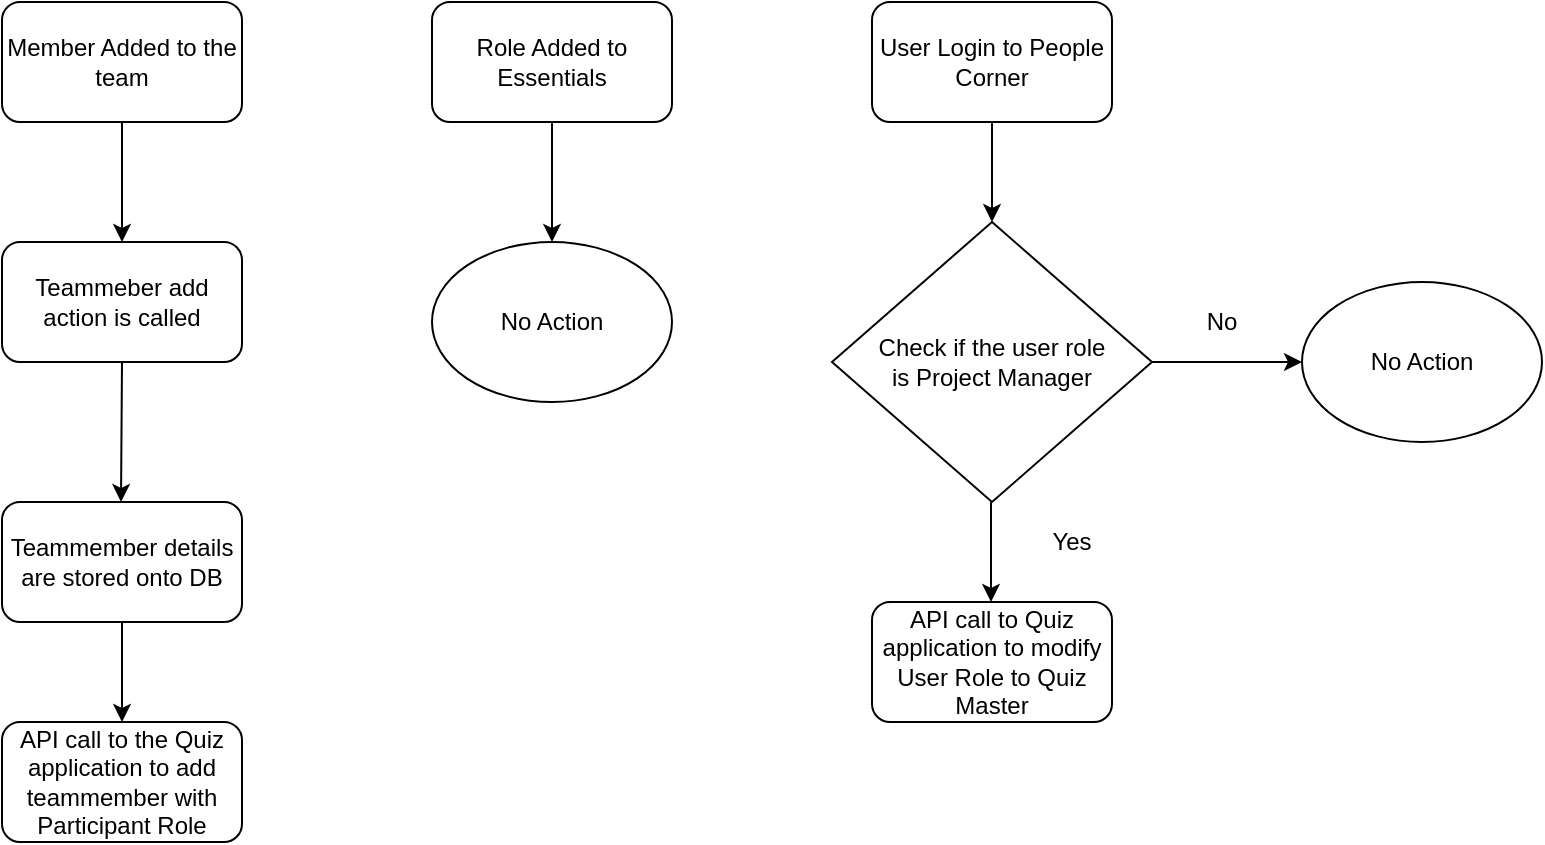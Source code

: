 <mxfile version="13.10.8" type="github">
  <diagram id="bydNWzBqJsdvSHLZY_Mn" name="Page-1">
    <mxGraphModel dx="946" dy="548" grid="1" gridSize="10" guides="1" tooltips="1" connect="1" arrows="1" fold="1" page="1" pageScale="1" pageWidth="850" pageHeight="1100" math="0" shadow="0">
      <root>
        <mxCell id="0" />
        <mxCell id="1" parent="0" />
        <mxCell id="p5vcVFJf6dW_eCdCW8jx-1" value="Role Added to Essentials" style="rounded=1;whiteSpace=wrap;html=1;" vertex="1" parent="1">
          <mxGeometry x="245" y="10" width="120" height="60" as="geometry" />
        </mxCell>
        <mxCell id="p5vcVFJf6dW_eCdCW8jx-2" value="Member Added to the team" style="rounded=1;whiteSpace=wrap;html=1;" vertex="1" parent="1">
          <mxGeometry x="30" y="10" width="120" height="60" as="geometry" />
        </mxCell>
        <mxCell id="p5vcVFJf6dW_eCdCW8jx-3" value="Teammeber add action is called" style="rounded=1;whiteSpace=wrap;html=1;" vertex="1" parent="1">
          <mxGeometry x="30" y="130" width="120" height="60" as="geometry" />
        </mxCell>
        <mxCell id="p5vcVFJf6dW_eCdCW8jx-4" value="Teammember details are stored onto DB " style="rounded=1;whiteSpace=wrap;html=1;" vertex="1" parent="1">
          <mxGeometry x="30" y="260" width="120" height="60" as="geometry" />
        </mxCell>
        <mxCell id="p5vcVFJf6dW_eCdCW8jx-5" value="API call to the Quiz application to add teammember with Participant Role" style="rounded=1;whiteSpace=wrap;html=1;" vertex="1" parent="1">
          <mxGeometry x="30" y="370" width="120" height="60" as="geometry" />
        </mxCell>
        <mxCell id="p5vcVFJf6dW_eCdCW8jx-6" value="No Action" style="ellipse;whiteSpace=wrap;html=1;" vertex="1" parent="1">
          <mxGeometry x="245" y="130" width="120" height="80" as="geometry" />
        </mxCell>
        <mxCell id="p5vcVFJf6dW_eCdCW8jx-7" value="User Login to People Corner" style="rounded=1;whiteSpace=wrap;html=1;" vertex="1" parent="1">
          <mxGeometry x="465" y="10" width="120" height="60" as="geometry" />
        </mxCell>
        <mxCell id="p5vcVFJf6dW_eCdCW8jx-9" value="&lt;div&gt;Check if the user role&lt;/div&gt;&lt;div&gt; is Project Manager&lt;br&gt;&lt;/div&gt;" style="rhombus;whiteSpace=wrap;html=1;" vertex="1" parent="1">
          <mxGeometry x="445" y="120" width="160" height="140" as="geometry" />
        </mxCell>
        <mxCell id="p5vcVFJf6dW_eCdCW8jx-10" value="API call to Quiz application to modify User Role to Quiz Master" style="rounded=1;whiteSpace=wrap;html=1;" vertex="1" parent="1">
          <mxGeometry x="465" y="310" width="120" height="60" as="geometry" />
        </mxCell>
        <mxCell id="p5vcVFJf6dW_eCdCW8jx-11" value="" style="endArrow=classic;html=1;entryX=0.5;entryY=0;entryDx=0;entryDy=0;exitX=0.5;exitY=1;exitDx=0;exitDy=0;" edge="1" parent="1" source="p5vcVFJf6dW_eCdCW8jx-7" target="p5vcVFJf6dW_eCdCW8jx-9">
          <mxGeometry width="50" height="50" relative="1" as="geometry">
            <mxPoint x="125" y="230" as="sourcePoint" />
            <mxPoint x="175" y="180" as="targetPoint" />
          </mxGeometry>
        </mxCell>
        <mxCell id="p5vcVFJf6dW_eCdCW8jx-12" value="" style="endArrow=classic;html=1;entryX=0.5;entryY=0;entryDx=0;entryDy=0;exitX=0.5;exitY=1;exitDx=0;exitDy=0;" edge="1" parent="1">
          <mxGeometry width="50" height="50" relative="1" as="geometry">
            <mxPoint x="524.5" y="260" as="sourcePoint" />
            <mxPoint x="524.5" y="310" as="targetPoint" />
          </mxGeometry>
        </mxCell>
        <mxCell id="p5vcVFJf6dW_eCdCW8jx-13" value="Yes" style="text;html=1;strokeColor=none;fillColor=none;align=center;verticalAlign=middle;whiteSpace=wrap;rounded=0;" vertex="1" parent="1">
          <mxGeometry x="545" y="270" width="40" height="20" as="geometry" />
        </mxCell>
        <mxCell id="p5vcVFJf6dW_eCdCW8jx-15" value="No Action" style="ellipse;whiteSpace=wrap;html=1;" vertex="1" parent="1">
          <mxGeometry x="680" y="150" width="120" height="80" as="geometry" />
        </mxCell>
        <mxCell id="p5vcVFJf6dW_eCdCW8jx-16" value="" style="endArrow=classic;html=1;entryX=0;entryY=0.5;entryDx=0;entryDy=0;exitX=1;exitY=0.5;exitDx=0;exitDy=0;" edge="1" parent="1" source="p5vcVFJf6dW_eCdCW8jx-9" target="p5vcVFJf6dW_eCdCW8jx-15">
          <mxGeometry width="50" height="50" relative="1" as="geometry">
            <mxPoint x="690" y="230" as="sourcePoint" />
            <mxPoint x="740" y="180" as="targetPoint" />
          </mxGeometry>
        </mxCell>
        <mxCell id="p5vcVFJf6dW_eCdCW8jx-17" value="No" style="text;html=1;strokeColor=none;fillColor=none;align=center;verticalAlign=middle;whiteSpace=wrap;rounded=0;" vertex="1" parent="1">
          <mxGeometry x="620" y="160" width="40" height="20" as="geometry" />
        </mxCell>
        <mxCell id="p5vcVFJf6dW_eCdCW8jx-18" value="" style="endArrow=classic;html=1;entryX=0.5;entryY=0;entryDx=0;entryDy=0;exitX=0.5;exitY=1;exitDx=0;exitDy=0;" edge="1" parent="1" source="p5vcVFJf6dW_eCdCW8jx-2" target="p5vcVFJf6dW_eCdCW8jx-3">
          <mxGeometry width="50" height="50" relative="1" as="geometry">
            <mxPoint x="300" y="230" as="sourcePoint" />
            <mxPoint x="350" y="180" as="targetPoint" />
          </mxGeometry>
        </mxCell>
        <mxCell id="p5vcVFJf6dW_eCdCW8jx-19" value="" style="endArrow=classic;html=1;entryX=0.5;entryY=0;entryDx=0;entryDy=0;exitX=0.5;exitY=1;exitDx=0;exitDy=0;" edge="1" parent="1" source="p5vcVFJf6dW_eCdCW8jx-3">
          <mxGeometry width="50" height="50" relative="1" as="geometry">
            <mxPoint x="89.5" y="200" as="sourcePoint" />
            <mxPoint x="89.5" y="260" as="targetPoint" />
          </mxGeometry>
        </mxCell>
        <mxCell id="p5vcVFJf6dW_eCdCW8jx-20" value="" style="endArrow=classic;html=1;exitX=0.5;exitY=1;exitDx=0;exitDy=0;" edge="1" parent="1" source="p5vcVFJf6dW_eCdCW8jx-4" target="p5vcVFJf6dW_eCdCW8jx-5">
          <mxGeometry width="50" height="50" relative="1" as="geometry">
            <mxPoint x="100" y="200" as="sourcePoint" />
            <mxPoint x="99.5" y="270" as="targetPoint" />
          </mxGeometry>
        </mxCell>
        <mxCell id="p5vcVFJf6dW_eCdCW8jx-21" value="" style="endArrow=classic;html=1;exitX=0.5;exitY=1;exitDx=0;exitDy=0;entryX=0.5;entryY=0;entryDx=0;entryDy=0;" edge="1" parent="1" source="p5vcVFJf6dW_eCdCW8jx-1" target="p5vcVFJf6dW_eCdCW8jx-6">
          <mxGeometry width="50" height="50" relative="1" as="geometry">
            <mxPoint x="300" y="230" as="sourcePoint" />
            <mxPoint x="350" y="180" as="targetPoint" />
          </mxGeometry>
        </mxCell>
      </root>
    </mxGraphModel>
  </diagram>
</mxfile>
